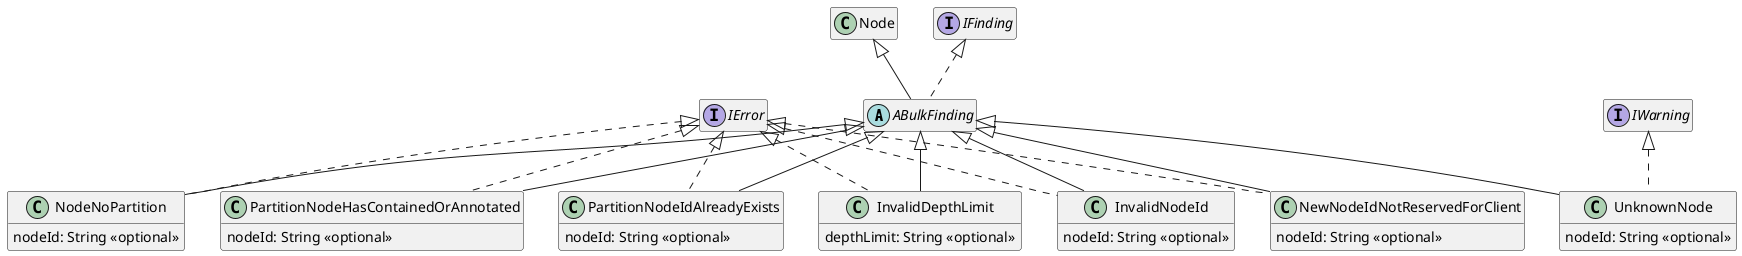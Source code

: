 @startuml
hide empty members

' qualified name: "io.lionweb.bulk.validation"


abstract class ABulkFinding extends Node implements IFinding

class InvalidDepthLimit extends ABulkFinding implements IError {
  depthLimit: String <<optional>>
}

class InvalidNodeId extends ABulkFinding implements IError {
  nodeId: String <<optional>>
}

class NewNodeIdNotReservedForClient extends ABulkFinding implements IError {
  nodeId: String <<optional>>
}

class NodeNoPartition extends ABulkFinding implements IError {
  nodeId: String <<optional>>
}

class PartitionNodeHasContainedOrAnnotated extends ABulkFinding implements IError {
  nodeId: String <<optional>>
}

class PartitionNodeIdAlreadyExists extends ABulkFinding implements IError {
  nodeId: String <<optional>>
}

class UnknownNode extends ABulkFinding implements IWarning {
  nodeId: String <<optional>>
}



' relations:










@enduml
